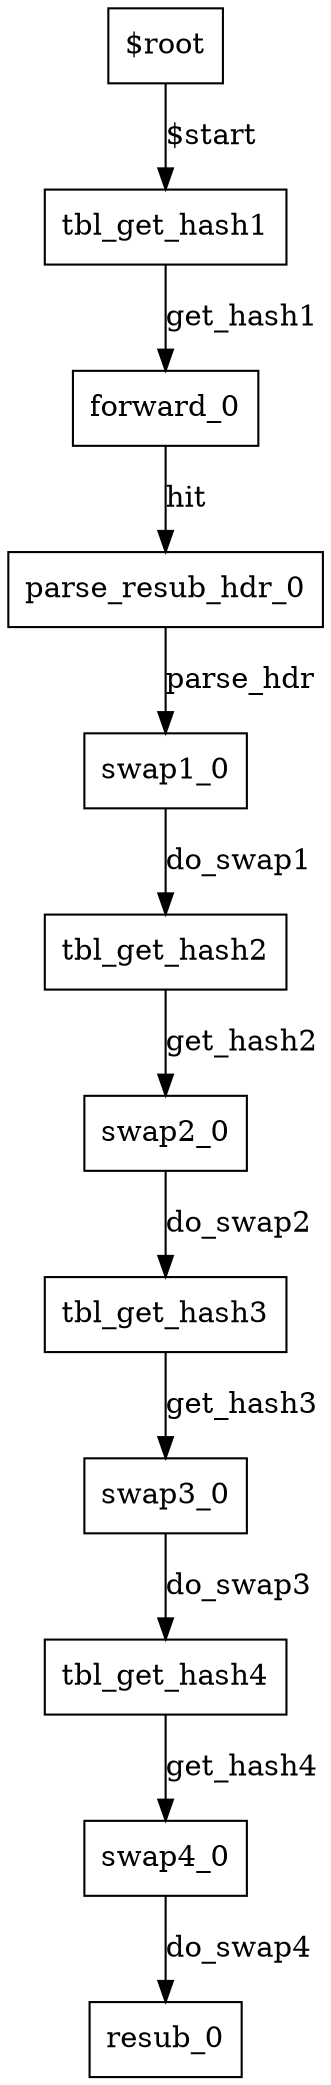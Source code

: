 digraph ingress {
0 [label="$root" shape=box color="black"];
2 [label="forward_0" shape=box color="black"];
3 [label="parse_resub_hdr_0" shape=box color="black"];
11 [label="resub_0" shape=box color="black"];
4 [label="swap1_0" shape=box color="black"];
6 [label="swap2_0" shape=box color="black"];
8 [label="swap3_0" shape=box color="black"];
10 [label="swap4_0" shape=box color="black"];
1 [label="tbl_get_hash1" shape=box color="black"];
5 [label="tbl_get_hash2" shape=box color="black"];
7 [label="tbl_get_hash3" shape=box color="black"];
9 [label="tbl_get_hash4" shape=box color="black"];
0-> 1 [label="$start" color="black"];
2-> 3 [label="hit" color="black"];
3-> 4 [label="parse_hdr" color="black"];
4-> 5 [label="do_swap1" color="black"];
6-> 7 [label="do_swap2" color="black"];
8-> 9 [label="do_swap3" color="black"];
10-> 11 [label="do_swap4" color="black"];
1-> 2 [label="get_hash1" color="black"];
5-> 6 [label="get_hash2" color="black"];
7-> 8 [label="get_hash3" color="black"];
9-> 10 [label="get_hash4" color="black"];
}
